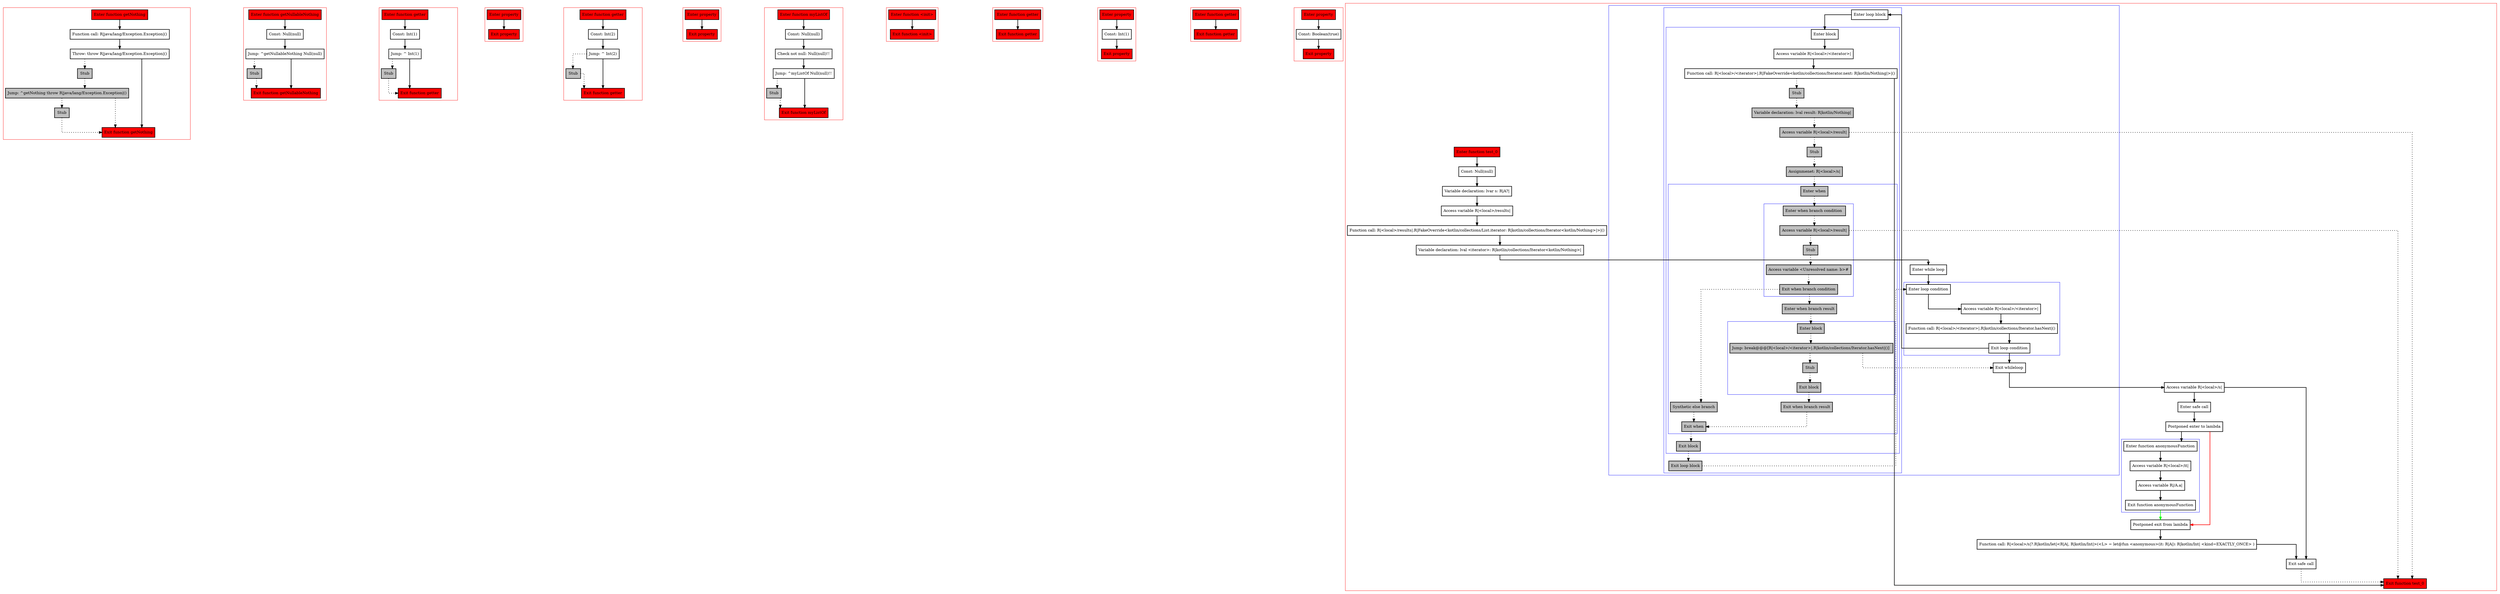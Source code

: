digraph smartcastToNothing_kt {
    graph [splines=ortho nodesep=3]
    node [shape=box penwidth=2]
    edge [penwidth=2]

    subgraph cluster_0 {
        color=red
        0 [label="Enter function getNothing" style="filled" fillcolor=red];
        1 [label="Function call: R|java/lang/Exception.Exception|()"];
        2 [label="Throw: throw R|java/lang/Exception.Exception|()"];
        3 [label="Stub" style="filled" fillcolor=gray];
        4 [label="Jump: ^getNothing throw R|java/lang/Exception.Exception|()" style="filled" fillcolor=gray];
        5 [label="Stub" style="filled" fillcolor=gray];
        6 [label="Exit function getNothing" style="filled" fillcolor=red];
    }

    0 -> {1};
    1 -> {2};
    2 -> {6};
    2 -> {3} [style=dotted];
    3 -> {4} [style=dotted];
    4 -> {6 5} [style=dotted];
    5 -> {6} [style=dotted];

    subgraph cluster_1 {
        color=red
        7 [label="Enter function getNullableNothing" style="filled" fillcolor=red];
        8 [label="Const: Null(null)"];
        9 [label="Jump: ^getNullableNothing Null(null)"];
        10 [label="Stub" style="filled" fillcolor=gray];
        11 [label="Exit function getNullableNothing" style="filled" fillcolor=red];
    }

    7 -> {8};
    8 -> {9};
    9 -> {11};
    9 -> {10} [style=dotted];
    10 -> {11} [style=dotted];

    subgraph cluster_2 {
        color=red
        12 [label="Enter function getter" style="filled" fillcolor=red];
        13 [label="Const: Int(1)"];
        14 [label="Jump: ^ Int(1)"];
        15 [label="Stub" style="filled" fillcolor=gray];
        16 [label="Exit function getter" style="filled" fillcolor=red];
    }

    12 -> {13};
    13 -> {14};
    14 -> {16};
    14 -> {15} [style=dotted];
    15 -> {16} [style=dotted];

    subgraph cluster_3 {
        color=red
        17 [label="Enter property" style="filled" fillcolor=red];
        18 [label="Exit property" style="filled" fillcolor=red];
    }

    17 -> {18};

    subgraph cluster_4 {
        color=red
        19 [label="Enter function getter" style="filled" fillcolor=red];
        20 [label="Const: Int(2)"];
        21 [label="Jump: ^ Int(2)"];
        22 [label="Stub" style="filled" fillcolor=gray];
        23 [label="Exit function getter" style="filled" fillcolor=red];
    }

    19 -> {20};
    20 -> {21};
    21 -> {23};
    21 -> {22} [style=dotted];
    22 -> {23} [style=dotted];

    subgraph cluster_5 {
        color=red
        24 [label="Enter property" style="filled" fillcolor=red];
        25 [label="Exit property" style="filled" fillcolor=red];
    }

    24 -> {25};

    subgraph cluster_6 {
        color=red
        26 [label="Enter function myListOf" style="filled" fillcolor=red];
        27 [label="Const: Null(null)"];
        28 [label="Check not null: Null(null)!!"];
        29 [label="Jump: ^myListOf Null(null)!!"];
        30 [label="Stub" style="filled" fillcolor=gray];
        31 [label="Exit function myListOf" style="filled" fillcolor=red];
    }

    26 -> {27};
    27 -> {28};
    28 -> {29};
    29 -> {31};
    29 -> {30} [style=dotted];
    30 -> {31} [style=dotted];

    subgraph cluster_7 {
        color=red
        32 [label="Enter function <init>" style="filled" fillcolor=red];
        33 [label="Exit function <init>" style="filled" fillcolor=red];
    }

    32 -> {33};

    subgraph cluster_8 {
        color=red
        34 [label="Enter function getter" style="filled" fillcolor=red];
        35 [label="Exit function getter" style="filled" fillcolor=red];
    }

    34 -> {35};

    subgraph cluster_9 {
        color=red
        36 [label="Enter property" style="filled" fillcolor=red];
        37 [label="Const: Int(1)"];
        38 [label="Exit property" style="filled" fillcolor=red];
    }

    36 -> {37};
    37 -> {38};

    subgraph cluster_10 {
        color=red
        39 [label="Enter function getter" style="filled" fillcolor=red];
        40 [label="Exit function getter" style="filled" fillcolor=red];
    }

    39 -> {40};

    subgraph cluster_11 {
        color=red
        41 [label="Enter property" style="filled" fillcolor=red];
        42 [label="Const: Boolean(true)"];
        43 [label="Exit property" style="filled" fillcolor=red];
    }

    41 -> {42};
    42 -> {43};

    subgraph cluster_12 {
        color=red
        44 [label="Enter function test_0" style="filled" fillcolor=red];
        45 [label="Const: Null(null)"];
        46 [label="Variable declaration: lvar s: R|A?|"];
        47 [label="Access variable R|<local>/results|"];
        48 [label="Function call: R|<local>/results|.R|FakeOverride<kotlin/collections/List.iterator: R|kotlin/collections/Iterator<kotlin/Nothing>|>|()"];
        49 [label="Variable declaration: lval <iterator>: R|kotlin/collections/Iterator<kotlin/Nothing>|"];
        subgraph cluster_13 {
            color=blue
            50 [label="Enter while loop"];
            subgraph cluster_14 {
                color=blue
                51 [label="Enter loop condition"];
                52 [label="Access variable R|<local>/<iterator>|"];
                53 [label="Function call: R|<local>/<iterator>|.R|kotlin/collections/Iterator.hasNext|()"];
                54 [label="Exit loop condition"];
            }
            subgraph cluster_15 {
                color=blue
                55 [label="Enter loop block"];
                subgraph cluster_16 {
                    color=blue
                    56 [label="Enter block"];
                    57 [label="Access variable R|<local>/<iterator>|"];
                    58 [label="Function call: R|<local>/<iterator>|.R|FakeOverride<kotlin/collections/Iterator.next: R|kotlin/Nothing|>|()"];
                    59 [label="Stub" style="filled" fillcolor=gray];
                    60 [label="Variable declaration: lval result: R|kotlin/Nothing|" style="filled" fillcolor=gray];
                    61 [label="Access variable R|<local>/result|" style="filled" fillcolor=gray];
                    62 [label="Stub" style="filled" fillcolor=gray];
                    63 [label="Assignmenet: R|<local>/s|" style="filled" fillcolor=gray];
                    subgraph cluster_17 {
                        color=blue
                        64 [label="Enter when" style="filled" fillcolor=gray];
                        subgraph cluster_18 {
                            color=blue
                            65 [label="Enter when branch condition " style="filled" fillcolor=gray];
                            66 [label="Access variable R|<local>/result|" style="filled" fillcolor=gray];
                            67 [label="Stub" style="filled" fillcolor=gray];
                            68 [label="Access variable <Unresolved name: b>#" style="filled" fillcolor=gray];
                            69 [label="Exit when branch condition" style="filled" fillcolor=gray];
                        }
                        70 [label="Synthetic else branch" style="filled" fillcolor=gray];
                        71 [label="Enter when branch result" style="filled" fillcolor=gray];
                        subgraph cluster_19 {
                            color=blue
                            72 [label="Enter block" style="filled" fillcolor=gray];
                            73 [label="Jump: break@@@[R|<local>/<iterator>|.R|kotlin/collections/Iterator.hasNext|()] " style="filled" fillcolor=gray];
                            74 [label="Stub" style="filled" fillcolor=gray];
                            75 [label="Exit block" style="filled" fillcolor=gray];
                        }
                        76 [label="Exit when branch result" style="filled" fillcolor=gray];
                        77 [label="Exit when" style="filled" fillcolor=gray];
                    }
                    78 [label="Exit block" style="filled" fillcolor=gray];
                }
                79 [label="Exit loop block" style="filled" fillcolor=gray];
            }
            80 [label="Exit whileloop"];
        }
        81 [label="Access variable R|<local>/s|"];
        82 [label="Enter safe call"];
        83 [label="Postponed enter to lambda"];
        subgraph cluster_20 {
            color=blue
            84 [label="Enter function anonymousFunction"];
            85 [label="Access variable R|<local>/it|"];
            86 [label="Access variable R|/A.a|"];
            87 [label="Exit function anonymousFunction"];
        }
        88 [label="Postponed exit from lambda"];
        89 [label="Function call: R|<local>/s|?.R|kotlin/let|<R|A|, R|kotlin/Int|>(<L> = let@fun <anonymous>(it: R|A|): R|kotlin/Int| <kind=EXACTLY_ONCE> )"];
        90 [label="Exit safe call"];
        91 [label="Exit function test_0" style="filled" fillcolor=red];
    }

    44 -> {45};
    45 -> {46};
    46 -> {47};
    47 -> {48};
    48 -> {49};
    49 -> {50};
    50 -> {51};
    51 -> {52};
    52 -> {53};
    53 -> {54};
    54 -> {80 55};
    55 -> {56};
    56 -> {57};
    57 -> {58};
    58 -> {91};
    58 -> {59} [style=dotted];
    59 -> {60} [style=dotted];
    60 -> {61} [style=dotted];
    61 -> {91 62} [style=dotted];
    62 -> {63} [style=dotted];
    63 -> {64} [style=dotted];
    64 -> {65} [style=dotted];
    65 -> {66} [style=dotted];
    66 -> {91 67} [style=dotted];
    67 -> {68} [style=dotted];
    68 -> {69} [style=dotted];
    69 -> {71 70} [style=dotted];
    70 -> {77} [style=dotted];
    71 -> {72} [style=dotted];
    72 -> {73} [style=dotted];
    73 -> {80 74} [style=dotted];
    74 -> {75} [style=dotted];
    75 -> {76} [style=dotted];
    76 -> {77} [style=dotted];
    77 -> {78} [style=dotted];
    78 -> {79} [style=dotted];
    79 -> {51} [style=dotted];
    80 -> {81};
    81 -> {82 90};
    82 -> {83};
    83 -> {84};
    83 -> {88} [color=red];
    84 -> {85};
    85 -> {86};
    86 -> {87};
    87 -> {88} [color=green];
    88 -> {89};
    89 -> {90};
    90 -> {91} [style=dotted];

}
